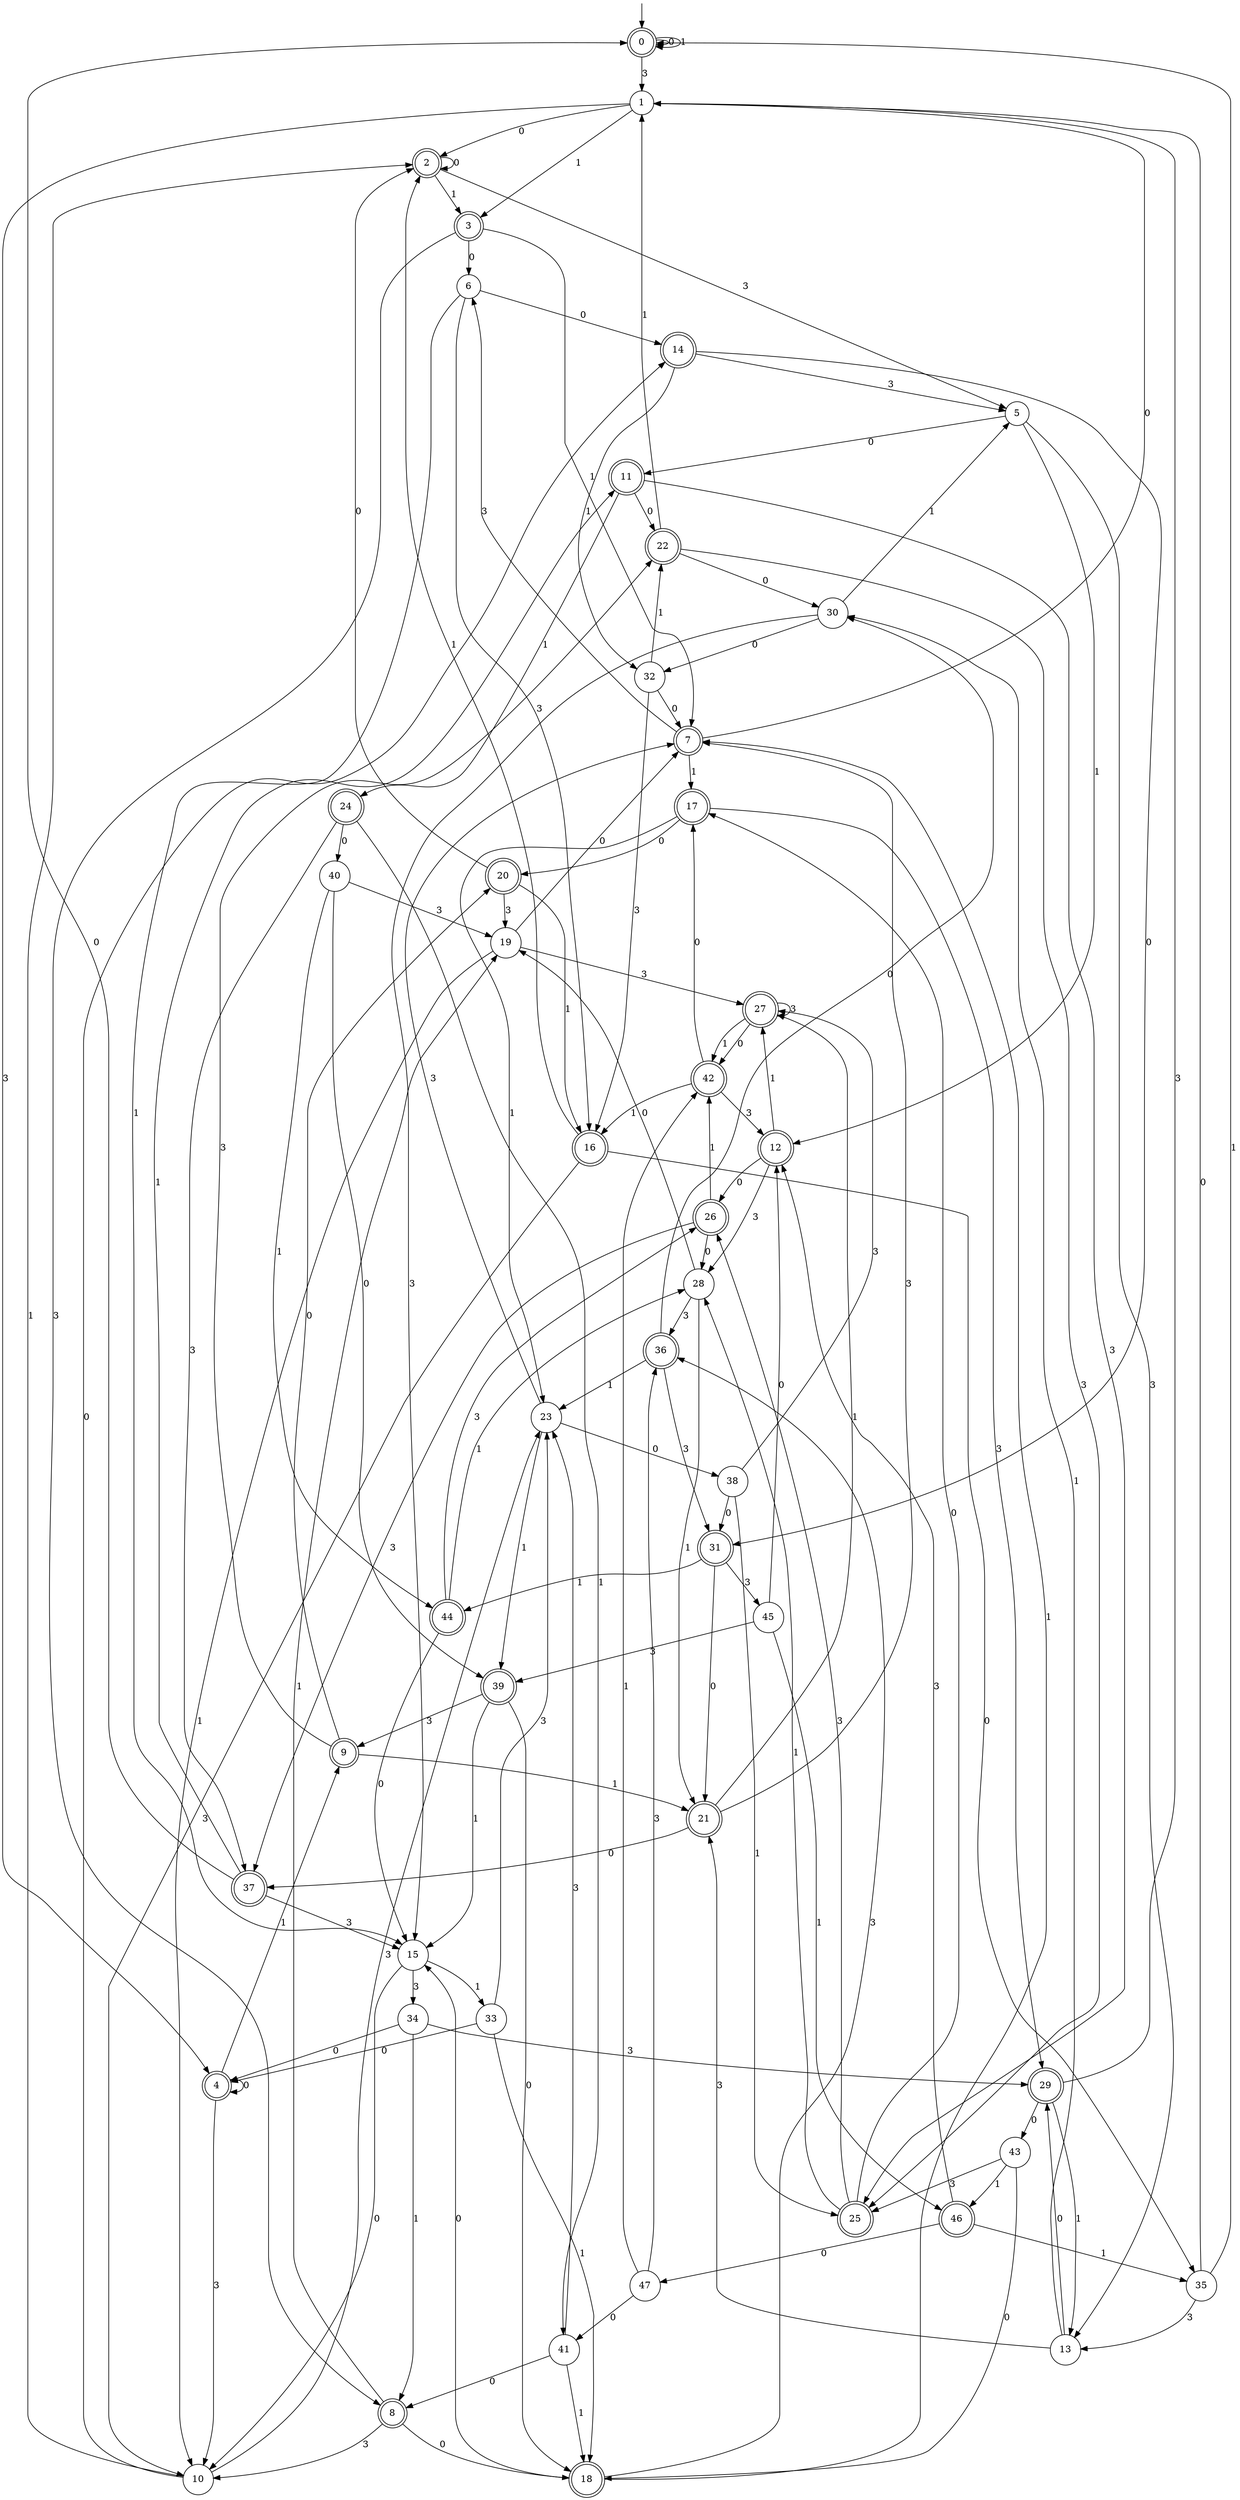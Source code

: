 digraph g {

	s0 [shape="doublecircle" label="0"];
	s1 [shape="circle" label="1"];
	s2 [shape="doublecircle" label="2"];
	s3 [shape="doublecircle" label="3"];
	s4 [shape="doublecircle" label="4"];
	s5 [shape="circle" label="5"];
	s6 [shape="circle" label="6"];
	s7 [shape="doublecircle" label="7"];
	s8 [shape="doublecircle" label="8"];
	s9 [shape="doublecircle" label="9"];
	s10 [shape="circle" label="10"];
	s11 [shape="doublecircle" label="11"];
	s12 [shape="doublecircle" label="12"];
	s13 [shape="circle" label="13"];
	s14 [shape="doublecircle" label="14"];
	s15 [shape="circle" label="15"];
	s16 [shape="doublecircle" label="16"];
	s17 [shape="doublecircle" label="17"];
	s18 [shape="doublecircle" label="18"];
	s19 [shape="circle" label="19"];
	s20 [shape="doublecircle" label="20"];
	s21 [shape="doublecircle" label="21"];
	s22 [shape="doublecircle" label="22"];
	s23 [shape="circle" label="23"];
	s24 [shape="doublecircle" label="24"];
	s25 [shape="doublecircle" label="25"];
	s26 [shape="doublecircle" label="26"];
	s27 [shape="doublecircle" label="27"];
	s28 [shape="circle" label="28"];
	s29 [shape="doublecircle" label="29"];
	s30 [shape="circle" label="30"];
	s31 [shape="doublecircle" label="31"];
	s32 [shape="circle" label="32"];
	s33 [shape="circle" label="33"];
	s34 [shape="circle" label="34"];
	s35 [shape="circle" label="35"];
	s36 [shape="doublecircle" label="36"];
	s37 [shape="doublecircle" label="37"];
	s38 [shape="circle" label="38"];
	s39 [shape="doublecircle" label="39"];
	s40 [shape="circle" label="40"];
	s41 [shape="circle" label="41"];
	s42 [shape="doublecircle" label="42"];
	s43 [shape="circle" label="43"];
	s44 [shape="doublecircle" label="44"];
	s45 [shape="circle" label="45"];
	s46 [shape="doublecircle" label="46"];
	s47 [shape="circle" label="47"];
	s0 -> s0 [label="0"];
	s0 -> s0 [label="1"];
	s0 -> s1 [label="3"];
	s1 -> s2 [label="0"];
	s1 -> s3 [label="1"];
	s1 -> s4 [label="3"];
	s2 -> s2 [label="0"];
	s2 -> s3 [label="1"];
	s2 -> s5 [label="3"];
	s3 -> s6 [label="0"];
	s3 -> s7 [label="1"];
	s3 -> s8 [label="3"];
	s4 -> s4 [label="0"];
	s4 -> s9 [label="1"];
	s4 -> s10 [label="3"];
	s5 -> s11 [label="0"];
	s5 -> s12 [label="1"];
	s5 -> s13 [label="3"];
	s6 -> s14 [label="0"];
	s6 -> s15 [label="1"];
	s6 -> s16 [label="3"];
	s7 -> s1 [label="0"];
	s7 -> s17 [label="1"];
	s7 -> s6 [label="3"];
	s8 -> s18 [label="0"];
	s8 -> s19 [label="1"];
	s8 -> s10 [label="3"];
	s9 -> s20 [label="0"];
	s9 -> s21 [label="1"];
	s9 -> s22 [label="3"];
	s10 -> s14 [label="0"];
	s10 -> s2 [label="1"];
	s10 -> s23 [label="3"];
	s11 -> s22 [label="0"];
	s11 -> s24 [label="1"];
	s11 -> s25 [label="3"];
	s12 -> s26 [label="0"];
	s12 -> s27 [label="1"];
	s12 -> s28 [label="3"];
	s13 -> s29 [label="0"];
	s13 -> s30 [label="1"];
	s13 -> s21 [label="3"];
	s14 -> s31 [label="0"];
	s14 -> s32 [label="1"];
	s14 -> s5 [label="3"];
	s15 -> s10 [label="0"];
	s15 -> s33 [label="1"];
	s15 -> s34 [label="3"];
	s16 -> s35 [label="0"];
	s16 -> s2 [label="1"];
	s16 -> s10 [label="3"];
	s17 -> s20 [label="0"];
	s17 -> s23 [label="1"];
	s17 -> s29 [label="3"];
	s18 -> s15 [label="0"];
	s18 -> s7 [label="1"];
	s18 -> s36 [label="3"];
	s19 -> s7 [label="0"];
	s19 -> s10 [label="1"];
	s19 -> s27 [label="3"];
	s20 -> s2 [label="0"];
	s20 -> s16 [label="1"];
	s20 -> s19 [label="3"];
	s21 -> s37 [label="0"];
	s21 -> s27 [label="1"];
	s21 -> s7 [label="3"];
	s22 -> s30 [label="0"];
	s22 -> s1 [label="1"];
	s22 -> s25 [label="3"];
	s23 -> s38 [label="0"];
	s23 -> s39 [label="1"];
	s23 -> s7 [label="3"];
	s24 -> s40 [label="0"];
	s24 -> s41 [label="1"];
	s24 -> s37 [label="3"];
	s25 -> s17 [label="0"];
	s25 -> s28 [label="1"];
	s25 -> s26 [label="3"];
	s26 -> s28 [label="0"];
	s26 -> s42 [label="1"];
	s26 -> s37 [label="3"];
	s27 -> s42 [label="0"];
	s27 -> s42 [label="1"];
	s27 -> s27 [label="3"];
	s28 -> s19 [label="0"];
	s28 -> s21 [label="1"];
	s28 -> s36 [label="3"];
	s29 -> s43 [label="0"];
	s29 -> s13 [label="1"];
	s29 -> s1 [label="3"];
	s30 -> s32 [label="0"];
	s30 -> s5 [label="1"];
	s30 -> s15 [label="3"];
	s31 -> s21 [label="0"];
	s31 -> s44 [label="1"];
	s31 -> s45 [label="3"];
	s32 -> s7 [label="0"];
	s32 -> s22 [label="1"];
	s32 -> s16 [label="3"];
	s33 -> s4 [label="0"];
	s33 -> s18 [label="1"];
	s33 -> s23 [label="3"];
	s34 -> s4 [label="0"];
	s34 -> s8 [label="1"];
	s34 -> s29 [label="3"];
	s35 -> s1 [label="0"];
	s35 -> s0 [label="1"];
	s35 -> s13 [label="3"];
	s36 -> s30 [label="0"];
	s36 -> s23 [label="1"];
	s36 -> s31 [label="3"];
	s37 -> s0 [label="0"];
	s37 -> s11 [label="1"];
	s37 -> s15 [label="3"];
	s38 -> s31 [label="0"];
	s38 -> s25 [label="1"];
	s38 -> s27 [label="3"];
	s39 -> s18 [label="0"];
	s39 -> s15 [label="1"];
	s39 -> s9 [label="3"];
	s40 -> s39 [label="0"];
	s40 -> s44 [label="1"];
	s40 -> s19 [label="3"];
	s41 -> s8 [label="0"];
	s41 -> s18 [label="1"];
	s41 -> s23 [label="3"];
	s42 -> s17 [label="0"];
	s42 -> s16 [label="1"];
	s42 -> s12 [label="3"];
	s43 -> s18 [label="0"];
	s43 -> s46 [label="1"];
	s43 -> s25 [label="3"];
	s44 -> s15 [label="0"];
	s44 -> s28 [label="1"];
	s44 -> s26 [label="3"];
	s45 -> s12 [label="0"];
	s45 -> s46 [label="1"];
	s45 -> s39 [label="3"];
	s46 -> s47 [label="0"];
	s46 -> s35 [label="1"];
	s46 -> s12 [label="3"];
	s47 -> s41 [label="0"];
	s47 -> s42 [label="1"];
	s47 -> s36 [label="3"];

__start0 [label="" shape="none" width="0" height="0"];
__start0 -> s0;

}
